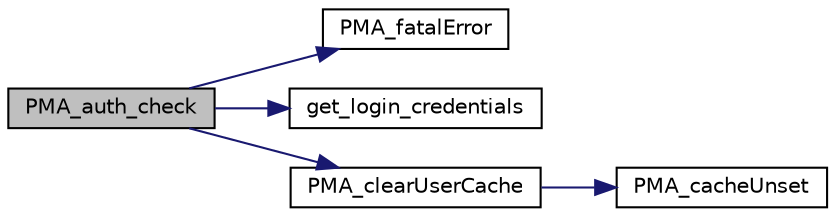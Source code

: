 digraph G
{
  edge [fontname="Helvetica",fontsize="10",labelfontname="Helvetica",labelfontsize="10"];
  node [fontname="Helvetica",fontsize="10",shape=record];
  rankdir="LR";
  Node1 [label="PMA_auth_check",height=0.2,width=0.4,color="black", fillcolor="grey75", style="filled" fontcolor="black"];
  Node1 -> Node2 [color="midnightblue",fontsize="10",style="solid",fontname="Helvetica"];
  Node2 [label="PMA_fatalError",height=0.2,width=0.4,color="black", fillcolor="white", style="filled",URL="$core_8lib_8php.html#aada56be77dbb39d2fd656e8d63ff117d",tooltip="displays the given error message on phpMyAdmin error page in foreign language, ends script execution ..."];
  Node1 -> Node3 [color="midnightblue",fontsize="10",style="solid",fontname="Helvetica"];
  Node3 [label="get_login_credentials",height=0.2,width=0.4,color="black", fillcolor="white", style="filled",URL="$signon-script_8php.html#a53961048d93dadfe078d06399a825a4f",tooltip="This function returns username and password."];
  Node1 -> Node4 [color="midnightblue",fontsize="10",style="solid",fontname="Helvetica"];
  Node4 [label="PMA_clearUserCache",height=0.2,width=0.4,color="black", fillcolor="white", style="filled",URL="$common_8lib_8php.html#a928010d7a00b1ddf9a9e367387ef01a0",tooltip="Clears cache content which needs to be refreshed on user change."];
  Node4 -> Node5 [color="midnightblue",fontsize="10",style="solid",fontname="Helvetica"];
  Node5 [label="PMA_cacheUnset",height=0.2,width=0.4,color="black", fillcolor="white", style="filled",URL="$common_8lib_8php.html#a5d0d4700fdba5e47e8ab2597ced4ece3",tooltip="Removes cached information from the session."];
}
